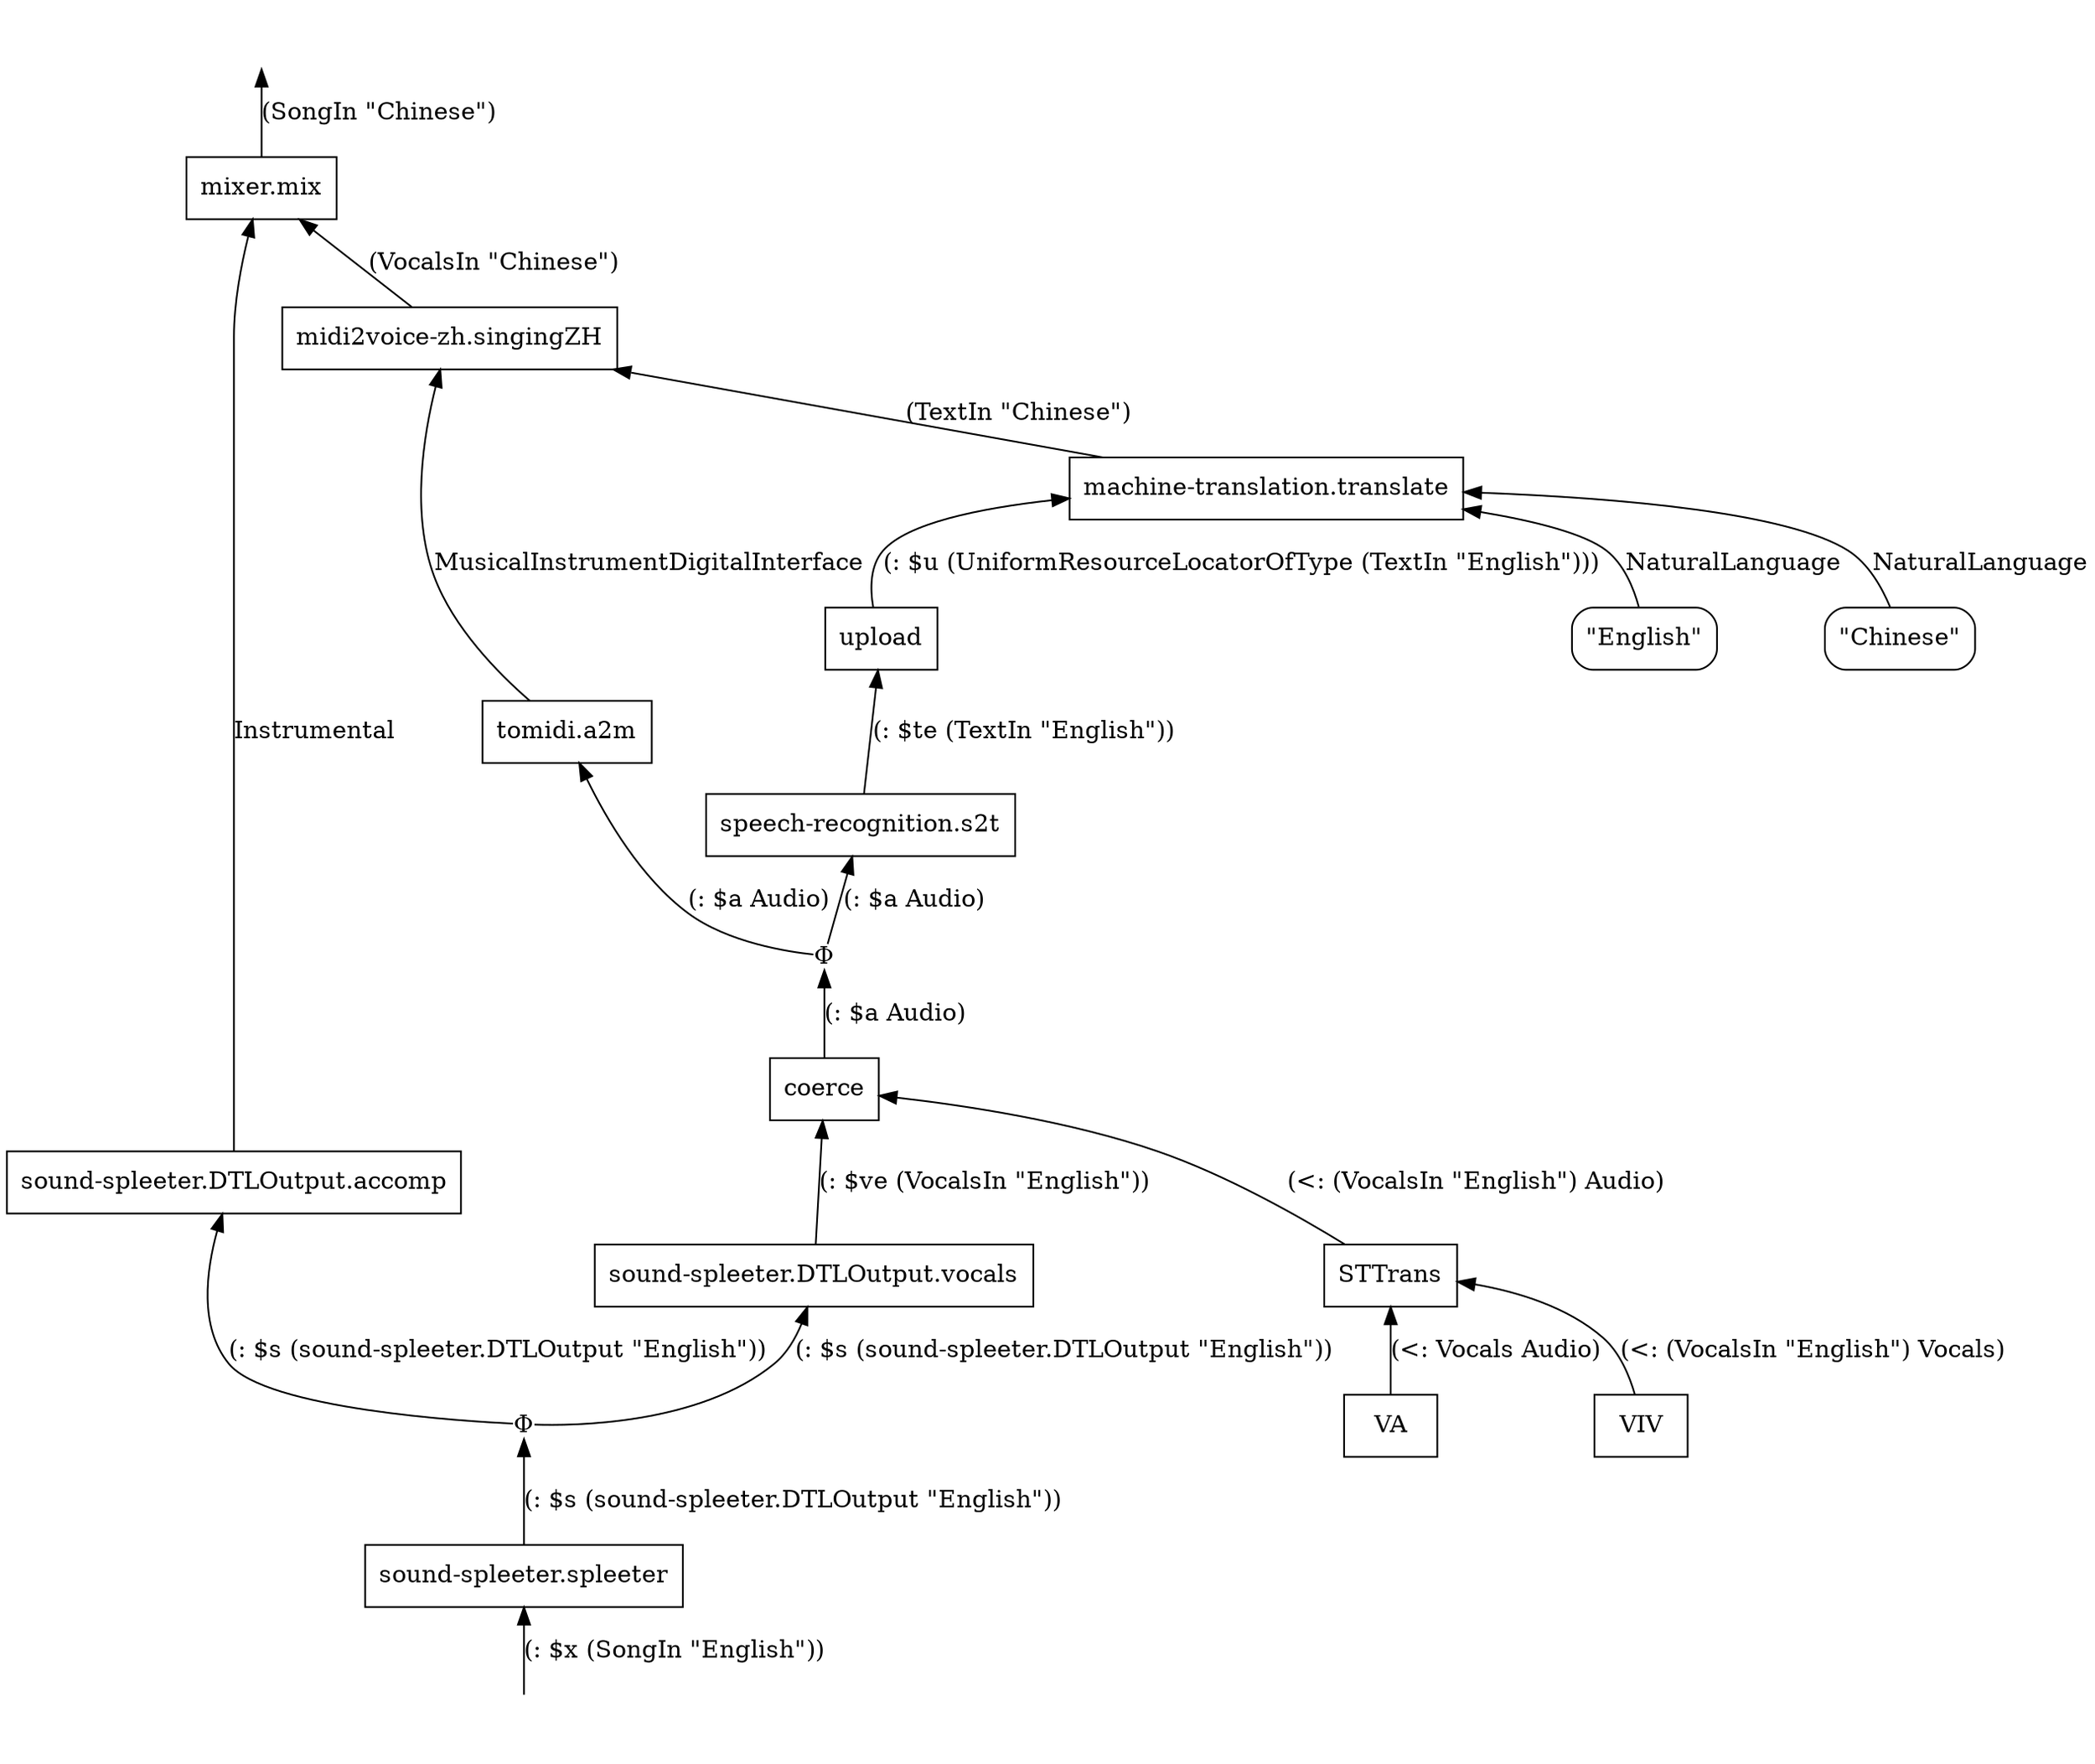 digraph Flowchart {
rankdir=BT

"__IN__0" [label="", shape=none]
"__OUT__0" [label="", shape=none]
"Φ627257" [label="Φ", shape=plain]
"mixer.mix138669" [label="mixer.mix", shape=box]
"sound-spleeter.DTLOutput.accomp592774" [label="sound-spleeter.DTLOutput.accomp", shape=box]
"Φ515198" [label="Φ", shape=plain]
"midi2voice-zh.singingZH256704" [label="midi2voice-zh.singingZH", shape=box]
"machine-translation.translate305527" [label="machine-translation.translate", shape=box]
"English" [label="\"English\"", shape=box, style=rounded]
"Chinese" [label="\"Chinese\"", shape=box, style=rounded]
"upload105966" [label="upload", shape=box]
"speech-recognition.s2t561165" [label="speech-recognition.s2t", shape=box]
"tomidi.a2m427517" [label="tomidi.a2m", shape=box]
"coerce149948" [label="coerce", shape=box]
"STTrans563268" [label="STTrans", shape=box]
"VA358683" [label="VA", shape=box]
"VIV794484" [label="VIV", shape=box]
"sound-spleeter.DTLOutput.vocals915964" [label="sound-spleeter.DTLOutput.vocals", shape=box]
"sound-spleeter.spleeter499142" [label="sound-spleeter.spleeter", shape=box]

"__IN__0" -> "sound-spleeter.spleeter499142" [label="(: $x (SongIn \"English\"))"]
"mixer.mix138669" -> "__OUT__0" [label="(SongIn \"Chinese\")"]
"sound-spleeter.spleeter499142" -> "Φ627257" [label="(: $s (sound-spleeter.DTLOutput \"English\"))"]
"Φ627257" -> "sound-spleeter.DTLOutput.accomp592774" [label="(: $s (sound-spleeter.DTLOutput \"English\"))"]
"sound-spleeter.DTLOutput.accomp592774" -> "mixer.mix138669" [label="Instrumental"]
"Φ627257" -> "sound-spleeter.DTLOutput.vocals915964" [label="(: $s (sound-spleeter.DTLOutput \"English\"))"]
"midi2voice-zh.singingZH256704" -> "mixer.mix138669" [label="(VocalsIn \"Chinese\")"]
"coerce149948" -> "Φ515198" [label="(: $a Audio)"]
"Φ515198" -> "speech-recognition.s2t561165" [label="(: $a Audio)"]
"machine-translation.translate305527" -> "midi2voice-zh.singingZH256704" [label="(TextIn \"Chinese\")"]
"upload105966" -> "machine-translation.translate305527" [label="(: $u (UniformResourceLocatorOfType (TextIn \"English\")))"]
"English" -> "machine-translation.translate305527" [label="NaturalLanguage"]
"Chinese" -> "machine-translation.translate305527" [label="NaturalLanguage"]
"speech-recognition.s2t561165" -> "upload105966" [label="(: $te (TextIn \"English\"))"]
"Φ515198" -> "tomidi.a2m427517" [label="(: $a Audio)"]
"tomidi.a2m427517" -> "midi2voice-zh.singingZH256704" [label="MusicalInstrumentDigitalInterface"]
"sound-spleeter.DTLOutput.vocals915964" -> "coerce149948" [label="(: $ve (VocalsIn \"English\"))"]
"STTrans563268" -> "coerce149948" [label="(<: (VocalsIn \"English\") Audio)"]
"VA358683" -> "STTrans563268" [label="(<: Vocals Audio)"]
"VIV794484" -> "STTrans563268" [label="(<: (VocalsIn \"English\") Vocals)"]
}
